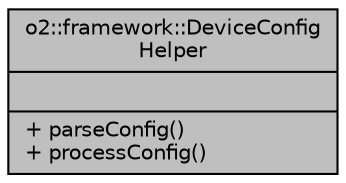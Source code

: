 digraph "o2::framework::DeviceConfigHelper"
{
 // INTERACTIVE_SVG=YES
  bgcolor="transparent";
  edge [fontname="Helvetica",fontsize="10",labelfontname="Helvetica",labelfontsize="10"];
  node [fontname="Helvetica",fontsize="10",shape=record];
  Node1 [label="{o2::framework::DeviceConfig\lHelper\n||+ parseConfig()\l+ processConfig()\l}",height=0.2,width=0.4,color="black", fillcolor="grey75", style="filled", fontcolor="black"];
}
